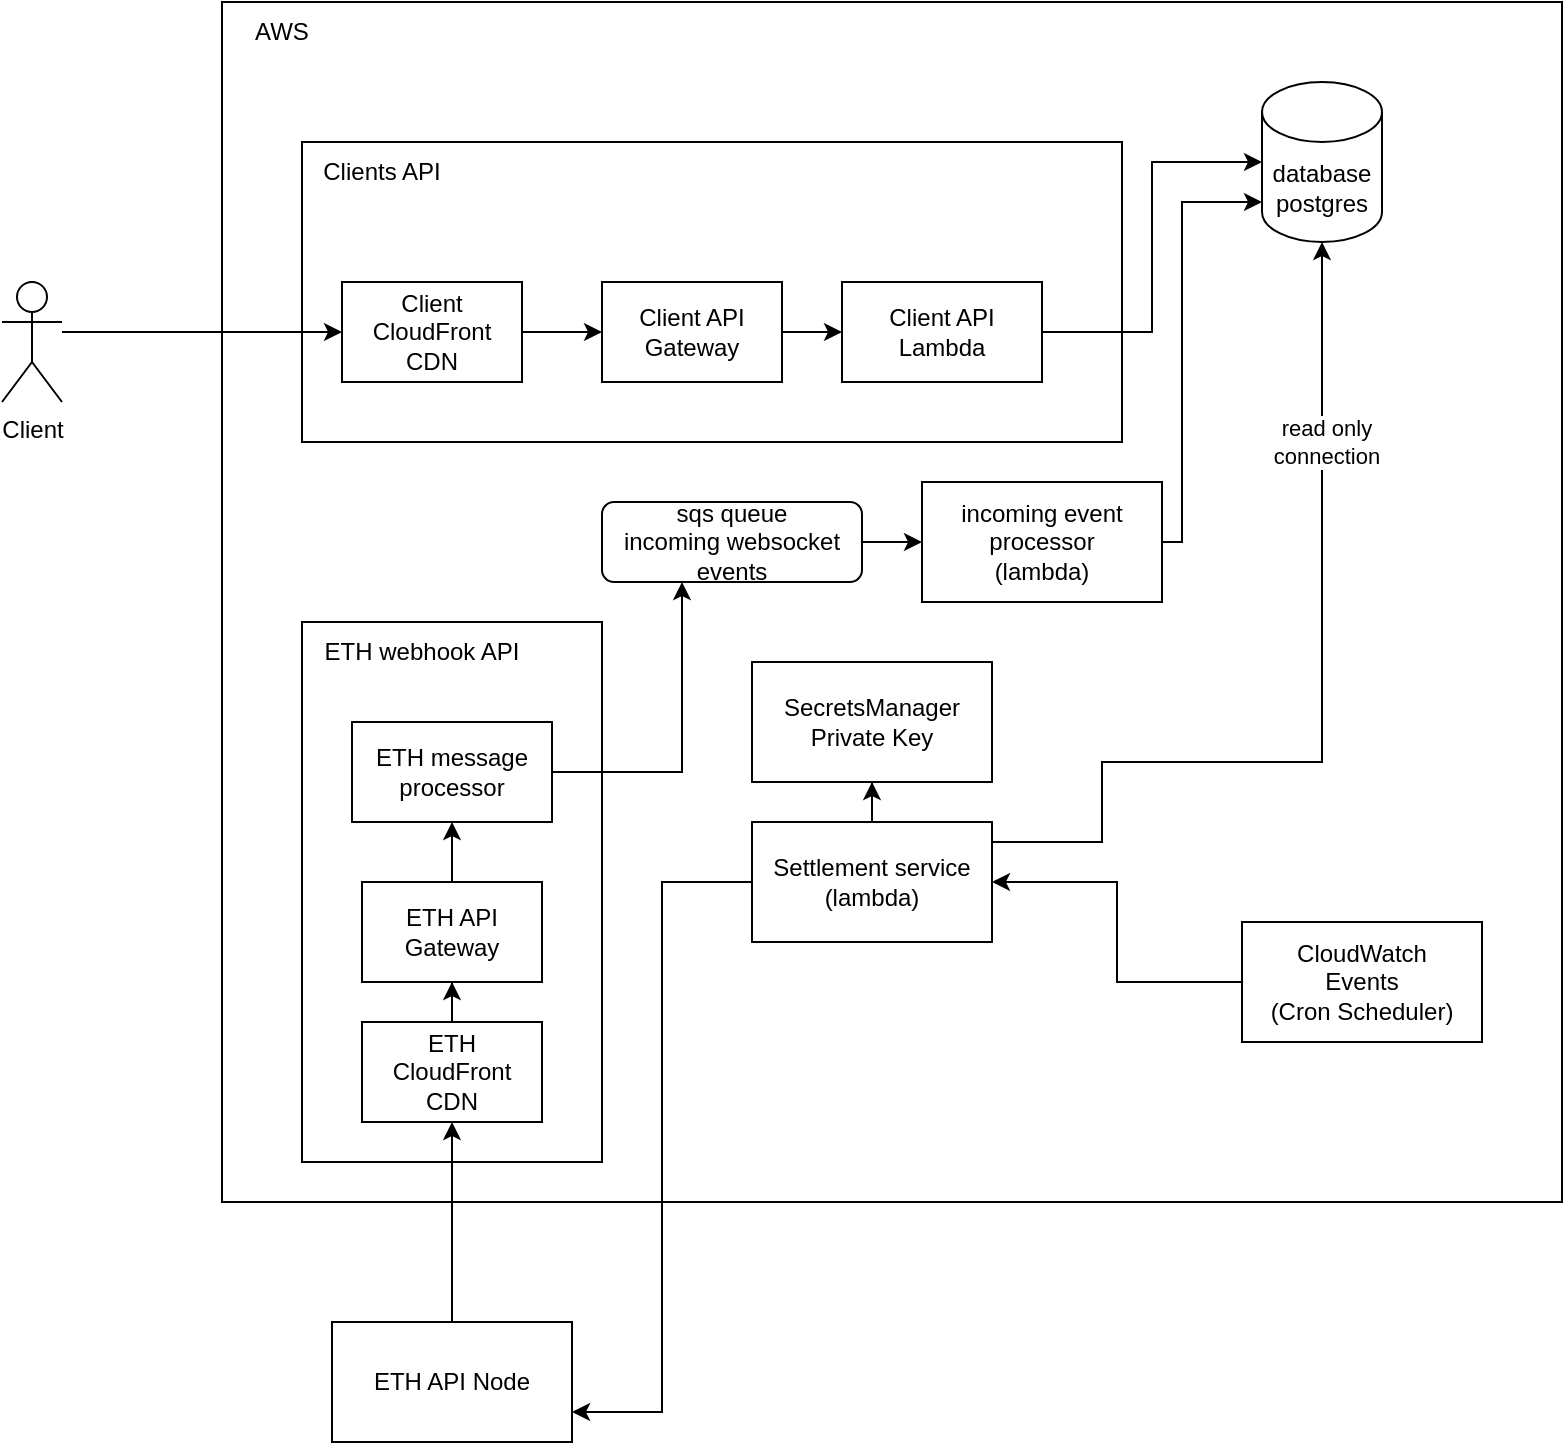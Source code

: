 <mxfile version="21.2.9" type="device">
  <diagram name="Page-1" id="UwOFere-F4x9beavCsyz">
    <mxGraphModel dx="1519" dy="1121" grid="1" gridSize="10" guides="1" tooltips="1" connect="1" arrows="1" fold="1" page="1" pageScale="1" pageWidth="850" pageHeight="1100" math="0" shadow="0">
      <root>
        <mxCell id="0" />
        <mxCell id="1" parent="0" />
        <mxCell id="5r4Gnk9QoCO9Y91nPAs9-1" value="Client" style="shape=umlActor;verticalLabelPosition=bottom;verticalAlign=top;html=1;outlineConnect=0;" vertex="1" parent="1">
          <mxGeometry x="50" y="200" width="30" height="60" as="geometry" />
        </mxCell>
        <mxCell id="5r4Gnk9QoCO9Y91nPAs9-3" value="ETH API Node" style="rounded=0;whiteSpace=wrap;html=1;" vertex="1" parent="1">
          <mxGeometry x="215" y="720" width="120" height="60" as="geometry" />
        </mxCell>
        <mxCell id="5r4Gnk9QoCO9Y91nPAs9-4" value="" style="rounded=0;whiteSpace=wrap;html=1;" vertex="1" parent="1">
          <mxGeometry x="160" y="60" width="670" height="600" as="geometry" />
        </mxCell>
        <mxCell id="5r4Gnk9QoCO9Y91nPAs9-5" value="AWS" style="text;html=1;strokeColor=none;fillColor=none;align=center;verticalAlign=middle;whiteSpace=wrap;rounded=0;" vertex="1" parent="1">
          <mxGeometry x="160" y="60" width="60" height="30" as="geometry" />
        </mxCell>
        <mxCell id="5r4Gnk9QoCO9Y91nPAs9-6" value="" style="rounded=0;whiteSpace=wrap;html=1;" vertex="1" parent="1">
          <mxGeometry x="200" y="130" width="410" height="150" as="geometry" />
        </mxCell>
        <mxCell id="5r4Gnk9QoCO9Y91nPAs9-8" value="Clients API" style="text;html=1;strokeColor=none;fillColor=none;align=center;verticalAlign=middle;whiteSpace=wrap;rounded=0;" vertex="1" parent="1">
          <mxGeometry x="200" y="130" width="80" height="30" as="geometry" />
        </mxCell>
        <mxCell id="5r4Gnk9QoCO9Y91nPAs9-13" style="edgeStyle=orthogonalEdgeStyle;rounded=0;orthogonalLoop=1;jettySize=auto;html=1;entryX=0;entryY=0.5;entryDx=0;entryDy=0;" edge="1" parent="1" source="5r4Gnk9QoCO9Y91nPAs9-9" target="5r4Gnk9QoCO9Y91nPAs9-10">
          <mxGeometry relative="1" as="geometry" />
        </mxCell>
        <mxCell id="5r4Gnk9QoCO9Y91nPAs9-9" value="Client CloudFront&lt;br&gt;CDN" style="rounded=0;whiteSpace=wrap;html=1;" vertex="1" parent="1">
          <mxGeometry x="220" y="200" width="90" height="50" as="geometry" />
        </mxCell>
        <mxCell id="5r4Gnk9QoCO9Y91nPAs9-14" style="edgeStyle=orthogonalEdgeStyle;rounded=0;orthogonalLoop=1;jettySize=auto;html=1;entryX=0;entryY=0.5;entryDx=0;entryDy=0;" edge="1" parent="1" source="5r4Gnk9QoCO9Y91nPAs9-10" target="5r4Gnk9QoCO9Y91nPAs9-11">
          <mxGeometry relative="1" as="geometry" />
        </mxCell>
        <mxCell id="5r4Gnk9QoCO9Y91nPAs9-10" value="Client API Gateway" style="rounded=0;whiteSpace=wrap;html=1;" vertex="1" parent="1">
          <mxGeometry x="350" y="200" width="90" height="50" as="geometry" />
        </mxCell>
        <mxCell id="5r4Gnk9QoCO9Y91nPAs9-16" style="edgeStyle=orthogonalEdgeStyle;rounded=0;orthogonalLoop=1;jettySize=auto;html=1;entryX=0;entryY=0.5;entryDx=0;entryDy=0;entryPerimeter=0;" edge="1" parent="1" source="5r4Gnk9QoCO9Y91nPAs9-11" target="5r4Gnk9QoCO9Y91nPAs9-15">
          <mxGeometry relative="1" as="geometry" />
        </mxCell>
        <mxCell id="5r4Gnk9QoCO9Y91nPAs9-11" value="Client API Lambda" style="rounded=0;whiteSpace=wrap;html=1;" vertex="1" parent="1">
          <mxGeometry x="470" y="200" width="100" height="50" as="geometry" />
        </mxCell>
        <mxCell id="5r4Gnk9QoCO9Y91nPAs9-15" value="database postgres" style="shape=cylinder3;whiteSpace=wrap;html=1;boundedLbl=1;backgroundOutline=1;size=15;" vertex="1" parent="1">
          <mxGeometry x="680" y="100" width="60" height="80" as="geometry" />
        </mxCell>
        <mxCell id="5r4Gnk9QoCO9Y91nPAs9-22" value="SecretsManager&lt;br&gt;Private Key" style="rounded=0;whiteSpace=wrap;html=1;" vertex="1" parent="1">
          <mxGeometry x="425" y="390" width="120" height="60" as="geometry" />
        </mxCell>
        <mxCell id="5r4Gnk9QoCO9Y91nPAs9-28" style="edgeStyle=orthogonalEdgeStyle;rounded=0;orthogonalLoop=1;jettySize=auto;html=1;entryX=0;entryY=0.5;entryDx=0;entryDy=0;" edge="1" parent="1" source="5r4Gnk9QoCO9Y91nPAs9-25" target="5r4Gnk9QoCO9Y91nPAs9-27">
          <mxGeometry relative="1" as="geometry" />
        </mxCell>
        <mxCell id="5r4Gnk9QoCO9Y91nPAs9-25" value="sqs queue&lt;br&gt;incoming websocket events" style="rounded=1;whiteSpace=wrap;html=1;" vertex="1" parent="1">
          <mxGeometry x="350" y="310" width="130" height="40" as="geometry" />
        </mxCell>
        <mxCell id="5r4Gnk9QoCO9Y91nPAs9-29" style="edgeStyle=orthogonalEdgeStyle;rounded=0;orthogonalLoop=1;jettySize=auto;html=1;" edge="1" parent="1" source="5r4Gnk9QoCO9Y91nPAs9-27">
          <mxGeometry relative="1" as="geometry">
            <mxPoint x="680" y="160" as="targetPoint" />
            <Array as="points">
              <mxPoint x="640" y="330" />
              <mxPoint x="640" y="160" />
            </Array>
          </mxGeometry>
        </mxCell>
        <mxCell id="5r4Gnk9QoCO9Y91nPAs9-27" value="incoming event processor&lt;br&gt;(lambda)" style="rounded=0;whiteSpace=wrap;html=1;" vertex="1" parent="1">
          <mxGeometry x="510" y="300" width="120" height="60" as="geometry" />
        </mxCell>
        <mxCell id="5r4Gnk9QoCO9Y91nPAs9-33" style="edgeStyle=orthogonalEdgeStyle;rounded=0;orthogonalLoop=1;jettySize=auto;html=1;entryX=1;entryY=0.5;entryDx=0;entryDy=0;" edge="1" parent="1" source="5r4Gnk9QoCO9Y91nPAs9-30" target="5r4Gnk9QoCO9Y91nPAs9-31">
          <mxGeometry relative="1" as="geometry" />
        </mxCell>
        <mxCell id="5r4Gnk9QoCO9Y91nPAs9-30" value="CloudWatch&lt;br&gt;Events&lt;br&gt;(Cron Scheduler)" style="rounded=0;whiteSpace=wrap;html=1;" vertex="1" parent="1">
          <mxGeometry x="670" y="520" width="120" height="60" as="geometry" />
        </mxCell>
        <mxCell id="5r4Gnk9QoCO9Y91nPAs9-35" style="edgeStyle=orthogonalEdgeStyle;rounded=0;orthogonalLoop=1;jettySize=auto;html=1;entryX=1;entryY=0.75;entryDx=0;entryDy=0;" edge="1" parent="1" source="5r4Gnk9QoCO9Y91nPAs9-31" target="5r4Gnk9QoCO9Y91nPAs9-3">
          <mxGeometry relative="1" as="geometry" />
        </mxCell>
        <mxCell id="5r4Gnk9QoCO9Y91nPAs9-36" style="edgeStyle=orthogonalEdgeStyle;rounded=0;orthogonalLoop=1;jettySize=auto;html=1;entryX=0.5;entryY=1;entryDx=0;entryDy=0;" edge="1" parent="1" source="5r4Gnk9QoCO9Y91nPAs9-31" target="5r4Gnk9QoCO9Y91nPAs9-22">
          <mxGeometry relative="1" as="geometry" />
        </mxCell>
        <mxCell id="5r4Gnk9QoCO9Y91nPAs9-37" style="edgeStyle=orthogonalEdgeStyle;rounded=0;orthogonalLoop=1;jettySize=auto;html=1;entryX=0.5;entryY=1;entryDx=0;entryDy=0;entryPerimeter=0;" edge="1" parent="1" source="5r4Gnk9QoCO9Y91nPAs9-31" target="5r4Gnk9QoCO9Y91nPAs9-15">
          <mxGeometry relative="1" as="geometry">
            <Array as="points">
              <mxPoint x="600" y="480" />
              <mxPoint x="600" y="440" />
              <mxPoint x="710" y="440" />
            </Array>
          </mxGeometry>
        </mxCell>
        <mxCell id="5r4Gnk9QoCO9Y91nPAs9-38" value="read only &lt;br&gt;connection" style="edgeLabel;html=1;align=center;verticalAlign=middle;resizable=0;points=[];" vertex="1" connectable="0" parent="5r4Gnk9QoCO9Y91nPAs9-37">
          <mxGeometry x="0.57" y="-2" relative="1" as="geometry">
            <mxPoint as="offset" />
          </mxGeometry>
        </mxCell>
        <mxCell id="5r4Gnk9QoCO9Y91nPAs9-31" value="Settlement service&lt;br&gt;(lambda)" style="rounded=0;whiteSpace=wrap;html=1;" vertex="1" parent="1">
          <mxGeometry x="425" y="470" width="120" height="60" as="geometry" />
        </mxCell>
        <mxCell id="5r4Gnk9QoCO9Y91nPAs9-12" style="edgeStyle=orthogonalEdgeStyle;rounded=0;orthogonalLoop=1;jettySize=auto;html=1;entryX=0;entryY=0.5;entryDx=0;entryDy=0;" edge="1" parent="1" source="5r4Gnk9QoCO9Y91nPAs9-1" target="5r4Gnk9QoCO9Y91nPAs9-9">
          <mxGeometry relative="1" as="geometry">
            <Array as="points">
              <mxPoint x="110" y="225" />
              <mxPoint x="110" y="225" />
            </Array>
          </mxGeometry>
        </mxCell>
        <mxCell id="5r4Gnk9QoCO9Y91nPAs9-40" value="" style="rounded=0;whiteSpace=wrap;html=1;" vertex="1" parent="1">
          <mxGeometry x="200" y="370" width="150" height="270" as="geometry" />
        </mxCell>
        <mxCell id="5r4Gnk9QoCO9Y91nPAs9-41" value="ETH webhook API" style="text;html=1;strokeColor=none;fillColor=none;align=center;verticalAlign=middle;whiteSpace=wrap;rounded=0;" vertex="1" parent="1">
          <mxGeometry x="200" y="370" width="120" height="30" as="geometry" />
        </mxCell>
        <mxCell id="5r4Gnk9QoCO9Y91nPAs9-48" style="edgeStyle=orthogonalEdgeStyle;rounded=0;orthogonalLoop=1;jettySize=auto;html=1;entryX=0.5;entryY=1;entryDx=0;entryDy=0;" edge="1" parent="1" source="5r4Gnk9QoCO9Y91nPAs9-44" target="5r4Gnk9QoCO9Y91nPAs9-45">
          <mxGeometry relative="1" as="geometry" />
        </mxCell>
        <mxCell id="5r4Gnk9QoCO9Y91nPAs9-44" value="ETH&lt;br&gt;CloudFront&lt;br&gt;CDN" style="rounded=0;whiteSpace=wrap;html=1;" vertex="1" parent="1">
          <mxGeometry x="230" y="570" width="90" height="50" as="geometry" />
        </mxCell>
        <mxCell id="5r4Gnk9QoCO9Y91nPAs9-49" style="edgeStyle=orthogonalEdgeStyle;rounded=0;orthogonalLoop=1;jettySize=auto;html=1;entryX=0.5;entryY=1;entryDx=0;entryDy=0;" edge="1" parent="1" source="5r4Gnk9QoCO9Y91nPAs9-45" target="5r4Gnk9QoCO9Y91nPAs9-46">
          <mxGeometry relative="1" as="geometry" />
        </mxCell>
        <mxCell id="5r4Gnk9QoCO9Y91nPAs9-45" value="ETH API Gateway" style="rounded=0;whiteSpace=wrap;html=1;" vertex="1" parent="1">
          <mxGeometry x="230" y="500" width="90" height="50" as="geometry" />
        </mxCell>
        <mxCell id="5r4Gnk9QoCO9Y91nPAs9-50" style="edgeStyle=orthogonalEdgeStyle;rounded=0;orthogonalLoop=1;jettySize=auto;html=1;" edge="1" parent="1" source="5r4Gnk9QoCO9Y91nPAs9-46">
          <mxGeometry relative="1" as="geometry">
            <mxPoint x="390" y="350" as="targetPoint" />
            <Array as="points">
              <mxPoint x="390" y="445" />
              <mxPoint x="390" y="350" />
            </Array>
          </mxGeometry>
        </mxCell>
        <mxCell id="5r4Gnk9QoCO9Y91nPAs9-46" value="ETH message processor" style="rounded=0;whiteSpace=wrap;html=1;" vertex="1" parent="1">
          <mxGeometry x="225" y="420" width="100" height="50" as="geometry" />
        </mxCell>
        <mxCell id="5r4Gnk9QoCO9Y91nPAs9-47" style="edgeStyle=orthogonalEdgeStyle;rounded=0;orthogonalLoop=1;jettySize=auto;html=1;entryX=0.5;entryY=1;entryDx=0;entryDy=0;" edge="1" parent="1" source="5r4Gnk9QoCO9Y91nPAs9-3" target="5r4Gnk9QoCO9Y91nPAs9-44">
          <mxGeometry relative="1" as="geometry" />
        </mxCell>
      </root>
    </mxGraphModel>
  </diagram>
</mxfile>
